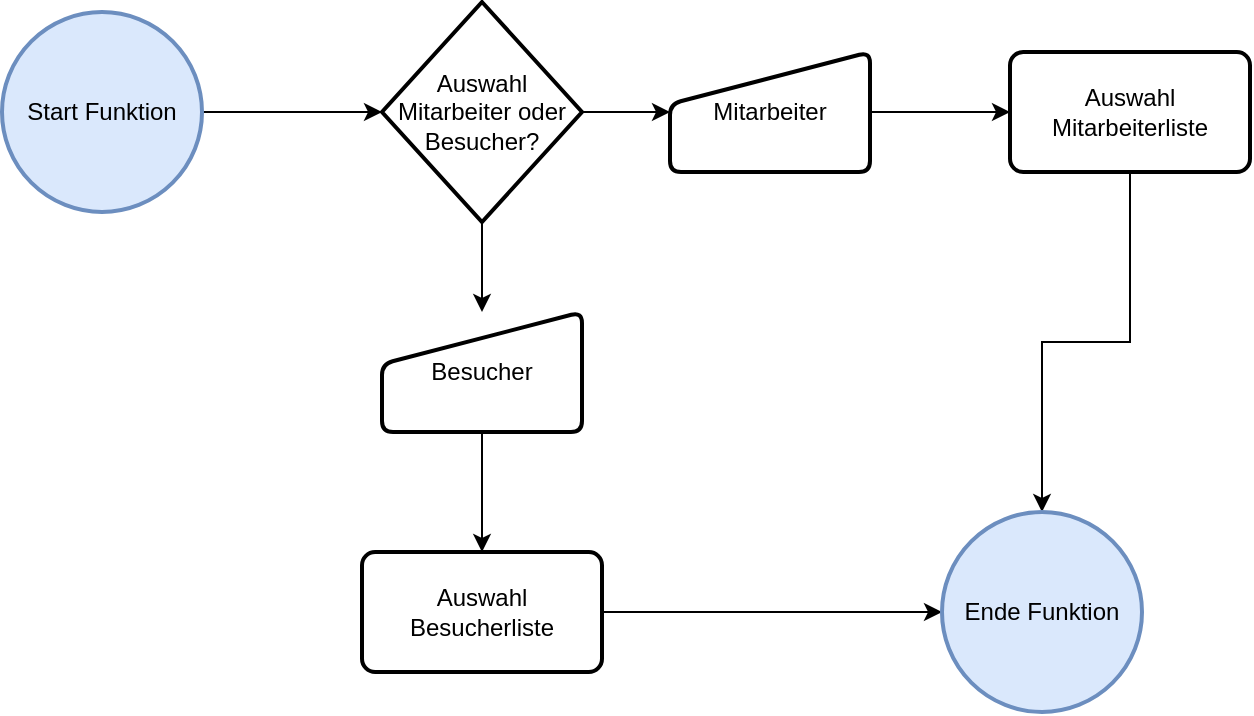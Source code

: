<mxfile version="19.0.1" type="device"><diagram id="N_j4S0QlIniemH3GDMJ7" name="Seite-1"><mxGraphModel dx="1038" dy="641" grid="1" gridSize="10" guides="1" tooltips="1" connect="1" arrows="1" fold="1" page="1" pageScale="1" pageWidth="827" pageHeight="1169" math="0" shadow="0"><root><mxCell id="0"/><mxCell id="1" parent="0"/><mxCell id="6fD5Usxgo3FU0f4Rz6U2-3" value="" style="edgeStyle=orthogonalEdgeStyle;rounded=0;orthogonalLoop=1;jettySize=auto;html=1;" parent="1" source="6fD5Usxgo3FU0f4Rz6U2-1" target="6fD5Usxgo3FU0f4Rz6U2-2" edge="1"><mxGeometry relative="1" as="geometry"/></mxCell><mxCell id="6fD5Usxgo3FU0f4Rz6U2-1" value="Start Funktion" style="strokeWidth=2;html=1;shape=mxgraph.flowchart.start_2;whiteSpace=wrap;fillColor=#dae8fc;strokeColor=#6c8ebf;" parent="1" vertex="1"><mxGeometry x="80" y="40" width="100" height="100" as="geometry"/></mxCell><mxCell id="6fD5Usxgo3FU0f4Rz6U2-5" value="" style="edgeStyle=orthogonalEdgeStyle;rounded=0;orthogonalLoop=1;jettySize=auto;html=1;" parent="1" source="6fD5Usxgo3FU0f4Rz6U2-2" target="6fD5Usxgo3FU0f4Rz6U2-4" edge="1"><mxGeometry relative="1" as="geometry"/></mxCell><mxCell id="6fD5Usxgo3FU0f4Rz6U2-7" value="" style="edgeStyle=orthogonalEdgeStyle;rounded=0;orthogonalLoop=1;jettySize=auto;html=1;" parent="1" source="6fD5Usxgo3FU0f4Rz6U2-2" target="6fD5Usxgo3FU0f4Rz6U2-6" edge="1"><mxGeometry relative="1" as="geometry"/></mxCell><mxCell id="6fD5Usxgo3FU0f4Rz6U2-2" value="&lt;span style=&quot;&quot;&gt;Auswahl Mitarbeiter oder Besucher?&lt;/span&gt;" style="rhombus;whiteSpace=wrap;html=1;strokeWidth=2;" parent="1" vertex="1"><mxGeometry x="270" y="35" width="100" height="110" as="geometry"/></mxCell><mxCell id="6fD5Usxgo3FU0f4Rz6U2-9" value="" style="edgeStyle=orthogonalEdgeStyle;rounded=0;orthogonalLoop=1;jettySize=auto;html=1;" parent="1" source="6fD5Usxgo3FU0f4Rz6U2-4" target="6fD5Usxgo3FU0f4Rz6U2-8" edge="1"><mxGeometry relative="1" as="geometry"/></mxCell><mxCell id="6fD5Usxgo3FU0f4Rz6U2-4" value="Mitarbeiter" style="html=1;strokeWidth=2;shape=manualInput;whiteSpace=wrap;rounded=1;size=26;arcSize=11;" parent="1" vertex="1"><mxGeometry x="414" y="60" width="100" height="60" as="geometry"/></mxCell><mxCell id="6fD5Usxgo3FU0f4Rz6U2-11" value="" style="edgeStyle=orthogonalEdgeStyle;rounded=0;orthogonalLoop=1;jettySize=auto;html=1;" parent="1" source="6fD5Usxgo3FU0f4Rz6U2-6" target="6fD5Usxgo3FU0f4Rz6U2-10" edge="1"><mxGeometry relative="1" as="geometry"/></mxCell><mxCell id="6fD5Usxgo3FU0f4Rz6U2-6" value="Besucher" style="html=1;strokeWidth=2;shape=manualInput;whiteSpace=wrap;rounded=1;size=26;arcSize=11;" parent="1" vertex="1"><mxGeometry x="270" y="190" width="100" height="60" as="geometry"/></mxCell><mxCell id="vI7YhPgK4GHbTOhiZBa0-2" value="" style="edgeStyle=orthogonalEdgeStyle;rounded=0;orthogonalLoop=1;jettySize=auto;html=1;" edge="1" parent="1" source="6fD5Usxgo3FU0f4Rz6U2-8" target="vI7YhPgK4GHbTOhiZBa0-1"><mxGeometry relative="1" as="geometry"/></mxCell><mxCell id="6fD5Usxgo3FU0f4Rz6U2-8" value="Auswahl Mitarbeiterliste" style="whiteSpace=wrap;html=1;strokeWidth=2;rounded=1;arcSize=11;" parent="1" vertex="1"><mxGeometry x="584" y="60" width="120" height="60" as="geometry"/></mxCell><mxCell id="vI7YhPgK4GHbTOhiZBa0-3" value="" style="edgeStyle=orthogonalEdgeStyle;rounded=0;orthogonalLoop=1;jettySize=auto;html=1;" edge="1" parent="1" source="6fD5Usxgo3FU0f4Rz6U2-10" target="vI7YhPgK4GHbTOhiZBa0-1"><mxGeometry relative="1" as="geometry"/></mxCell><mxCell id="6fD5Usxgo3FU0f4Rz6U2-10" value="Auswahl Besucherliste" style="whiteSpace=wrap;html=1;strokeWidth=2;rounded=1;arcSize=11;" parent="1" vertex="1"><mxGeometry x="260" y="310" width="120" height="60" as="geometry"/></mxCell><mxCell id="vI7YhPgK4GHbTOhiZBa0-1" value="Ende Funktion" style="strokeWidth=2;html=1;shape=mxgraph.flowchart.start_2;whiteSpace=wrap;fillColor=#dae8fc;strokeColor=#6c8ebf;" vertex="1" parent="1"><mxGeometry x="550" y="290" width="100" height="100" as="geometry"/></mxCell></root></mxGraphModel></diagram></mxfile>